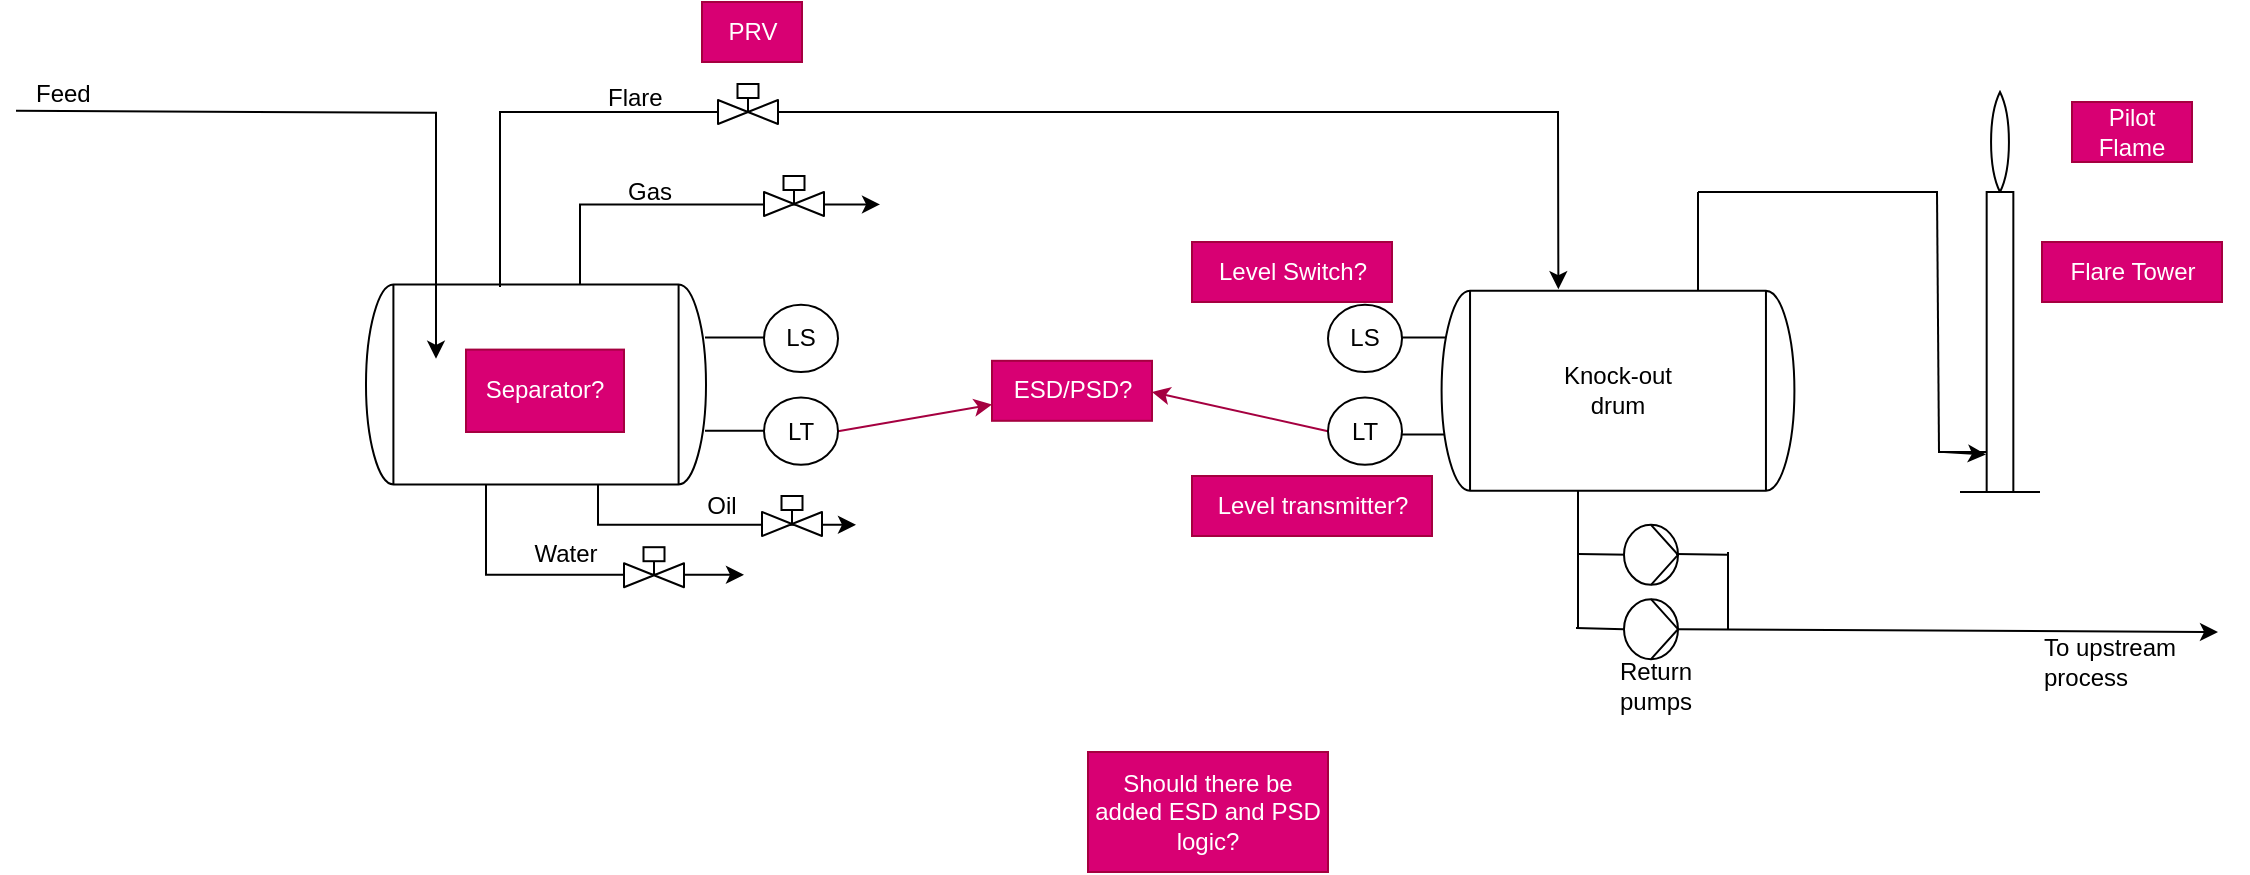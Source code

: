 <mxfile>
    <diagram id="_z9tGO_Z6bBlTKb_uojR" name="Page-1">
        <mxGraphModel dx="1130" dy="912" grid="1" gridSize="10" guides="1" tooltips="1" connect="1" arrows="1" fold="1" page="1" pageScale="1" pageWidth="850" pageHeight="1100" math="0" shadow="0">
            <root>
                <mxCell id="0"/>
                <mxCell id="1" parent="0"/>
                <mxCell id="8" value="" style="endArrow=none;html=1;rounded=0;" parent="1" edge="1">
                    <mxGeometry width="50" height="50" relative="1" as="geometry">
                        <mxPoint x="436.5" y="522.7" as="sourcePoint"/>
                        <mxPoint x="476.5" y="522.7" as="targetPoint"/>
                    </mxGeometry>
                </mxCell>
                <mxCell id="9" value="" style="endArrow=none;html=1;rounded=0;" parent="1" edge="1">
                    <mxGeometry width="50" height="50" relative="1" as="geometry">
                        <mxPoint x="778" y="522.7" as="sourcePoint"/>
                        <mxPoint x="818" y="522.7" as="targetPoint"/>
                    </mxGeometry>
                </mxCell>
                <mxCell id="10" value="" style="endArrow=none;html=1;rounded=0;" parent="1" edge="1">
                    <mxGeometry width="50" height="50" relative="1" as="geometry">
                        <mxPoint x="770" y="571.2" as="sourcePoint"/>
                        <mxPoint x="810" y="571.2" as="targetPoint"/>
                    </mxGeometry>
                </mxCell>
                <mxCell id="12" value="" style="endArrow=none;html=1;rounded=0;" parent="1" edge="1">
                    <mxGeometry width="50" height="50" relative="1" as="geometry">
                        <mxPoint x="1053" y="580" as="sourcePoint"/>
                        <mxPoint x="1082.0" y="580" as="targetPoint"/>
                    </mxGeometry>
                </mxCell>
                <mxCell id="13" value="" style="endArrow=classic;html=1;rounded=0;" parent="1" edge="1">
                    <mxGeometry width="50" height="50" relative="1" as="geometry">
                        <mxPoint x="374.0" y="497.5" as="sourcePoint"/>
                        <mxPoint x="524.0" y="456.2" as="targetPoint"/>
                        <Array as="points">
                            <mxPoint x="374" y="456.2"/>
                        </Array>
                    </mxGeometry>
                </mxCell>
                <mxCell id="14" value="Flare" style="text;html=1;strokeColor=none;fillColor=none;align=left;verticalAlign=middle;whiteSpace=wrap;rounded=0;" parent="1" vertex="1">
                    <mxGeometry x="386" y="388" width="36" height="30" as="geometry"/>
                </mxCell>
                <mxCell id="15" value="Pilot Flame" style="text;html=1;strokeColor=#A50040;fillColor=#d80073;align=center;verticalAlign=middle;whiteSpace=wrap;rounded=0;fontColor=#ffffff;" parent="1" vertex="1">
                    <mxGeometry x="1120" y="405" width="60" height="30" as="geometry"/>
                </mxCell>
                <mxCell id="16" value="Oil" style="text;html=1;strokeColor=none;fillColor=none;align=center;verticalAlign=middle;whiteSpace=wrap;rounded=0;" parent="1" vertex="1">
                    <mxGeometry x="410" y="592.0" width="70" height="30" as="geometry"/>
                </mxCell>
                <mxCell id="18" value="" style="endArrow=classic;html=1;rounded=0;" parent="1" edge="1">
                    <mxGeometry width="50" height="50" relative="1" as="geometry">
                        <mxPoint x="383" y="571.2" as="sourcePoint"/>
                        <mxPoint x="512" y="616.4" as="targetPoint"/>
                        <Array as="points">
                            <mxPoint x="383" y="616.4"/>
                        </Array>
                    </mxGeometry>
                </mxCell>
                <mxCell id="17" value="" style="shape=mxgraph.pid.vessels.tank;html=1;pointerEvents=1;align=center;verticalLabelPosition=bottom;verticalAlign=top;dashed=0;rotation=-90;" parent="1" vertex="1">
                    <mxGeometry x="302" y="461.2" width="100" height="170" as="geometry"/>
                </mxCell>
                <mxCell id="19" value="" style="endArrow=classic;html=1;rounded=0;" parent="1" edge="1">
                    <mxGeometry width="50" height="50" relative="1" as="geometry">
                        <mxPoint x="327" y="596.2" as="sourcePoint"/>
                        <mxPoint x="456" y="641.4" as="targetPoint"/>
                        <Array as="points">
                            <mxPoint x="327" y="641.4"/>
                        </Array>
                    </mxGeometry>
                </mxCell>
                <mxCell id="20" value="Water" style="text;html=1;strokeColor=none;fillColor=none;align=center;verticalAlign=middle;whiteSpace=wrap;rounded=0;" parent="1" vertex="1">
                    <mxGeometry x="332" y="616.4" width="70" height="30" as="geometry"/>
                </mxCell>
                <mxCell id="21" value="" style="verticalLabelPosition=bottom;outlineConnect=0;align=center;dashed=0;html=1;verticalAlign=top;shape=mxgraph.pid.misc.gas_flare;" parent="1" vertex="1">
                    <mxGeometry x="1064" y="400" width="40" height="200" as="geometry"/>
                </mxCell>
                <mxCell id="22" value="" style="endArrow=none;html=1;rounded=0;" parent="1" edge="1">
                    <mxGeometry width="50" height="50" relative="1" as="geometry">
                        <mxPoint x="873" y="668" as="sourcePoint"/>
                        <mxPoint x="873" y="598" as="targetPoint"/>
                    </mxGeometry>
                </mxCell>
                <mxCell id="106" style="edgeStyle=none;html=1;exitX=0;exitY=0.5;exitDx=0;exitDy=0;exitPerimeter=0;endArrow=none;endFill=0;" parent="1" edge="1">
                    <mxGeometry relative="1" as="geometry">
                        <mxPoint x="873" y="631" as="targetPoint"/>
                        <mxPoint x="899" y="631.4" as="sourcePoint"/>
                    </mxGeometry>
                </mxCell>
                <mxCell id="25" value="" style="shape=mxgraph.pid.pumps_-_iso.pump_(liquid);html=1;pointerEvents=1;align=center;verticalLabelPosition=bottom;verticalAlign=top;dashed=0;" parent="1" vertex="1">
                    <mxGeometry x="896" y="616.4" width="27" height="30" as="geometry"/>
                </mxCell>
                <mxCell id="26" value="" style="shape=mxgraph.pid.pumps_-_iso.pump_(liquid);html=1;pointerEvents=1;align=center;verticalLabelPosition=bottom;verticalAlign=top;dashed=0;" parent="1" vertex="1">
                    <mxGeometry x="896" y="653.6" width="27" height="30" as="geometry"/>
                </mxCell>
                <mxCell id="27" value="" style="endArrow=classic;html=1;rounded=0;exitX=1;exitY=0.5;exitDx=0;exitDy=0;exitPerimeter=0;" parent="1" source="26" edge="1">
                    <mxGeometry width="50" height="50" relative="1" as="geometry">
                        <mxPoint x="923" y="669.6" as="sourcePoint"/>
                        <mxPoint x="1193" y="670" as="targetPoint"/>
                    </mxGeometry>
                </mxCell>
                <mxCell id="30" value="To upstream process" style="text;html=1;strokeColor=none;fillColor=none;align=left;verticalAlign=middle;whiteSpace=wrap;rounded=0;" parent="1" vertex="1">
                    <mxGeometry x="1104" y="670" width="104" height="30" as="geometry"/>
                </mxCell>
                <mxCell id="31" value="" style="endArrow=none;html=1;rounded=0;" parent="1" edge="1">
                    <mxGeometry width="50" height="50" relative="1" as="geometry">
                        <mxPoint x="933" y="500" as="sourcePoint"/>
                        <mxPoint x="933" y="450" as="targetPoint"/>
                    </mxGeometry>
                </mxCell>
                <mxCell id="32" value="" style="shape=mxgraph.pid.vessels.tank;html=1;pointerEvents=1;align=center;verticalLabelPosition=bottom;verticalAlign=top;dashed=0;rotation=-90;" parent="1" vertex="1">
                    <mxGeometry x="843" y="461.2" width="100" height="176.4" as="geometry"/>
                </mxCell>
                <mxCell id="33" value="" style="endArrow=none;html=1;rounded=0;" parent="1" edge="1">
                    <mxGeometry width="50" height="50" relative="1" as="geometry">
                        <mxPoint x="933" y="450" as="sourcePoint"/>
                        <mxPoint x="1053" y="450" as="targetPoint"/>
                    </mxGeometry>
                </mxCell>
                <mxCell id="34" value="" style="endArrow=none;html=1;rounded=0;" parent="1" edge="1">
                    <mxGeometry width="50" height="50" relative="1" as="geometry">
                        <mxPoint x="1053.5" y="580" as="sourcePoint"/>
                        <mxPoint x="1052.5" y="450" as="targetPoint"/>
                    </mxGeometry>
                </mxCell>
                <mxCell id="35" value="Knock-out drum" style="text;html=1;strokeColor=none;fillColor=none;align=center;verticalAlign=middle;whiteSpace=wrap;rounded=0;" parent="1" vertex="1">
                    <mxGeometry x="864" y="534.4" width="58" height="30" as="geometry"/>
                </mxCell>
                <mxCell id="36" value="Return pumps" style="text;html=1;strokeColor=none;fillColor=none;align=center;verticalAlign=middle;whiteSpace=wrap;rounded=0;" parent="1" vertex="1">
                    <mxGeometry x="883" y="681.6" width="58" height="30" as="geometry"/>
                </mxCell>
                <mxCell id="37" value="" style="endArrow=classic;html=1;rounded=0;entryX=1.008;entryY=0.331;entryDx=0;entryDy=0;entryPerimeter=0;" parent="1" target="32" edge="1">
                    <mxGeometry width="50" height="50" relative="1" as="geometry">
                        <mxPoint x="334.0" y="497.5" as="sourcePoint"/>
                        <mxPoint x="503" y="410" as="targetPoint"/>
                        <Array as="points">
                            <mxPoint x="334" y="410"/>
                            <mxPoint x="863" y="410"/>
                        </Array>
                    </mxGeometry>
                </mxCell>
                <mxCell id="38" value="Gas" style="text;html=1;strokeColor=none;fillColor=none;align=left;verticalAlign=middle;whiteSpace=wrap;rounded=0;" parent="1" vertex="1">
                    <mxGeometry x="396" y="435" width="36" height="30" as="geometry"/>
                </mxCell>
                <mxCell id="39" value="" style="verticalLabelPosition=bottom;align=center;html=1;verticalAlign=top;pointerEvents=1;dashed=0;shape=mxgraph.pid2valves.valve;valveType=gate;actuator=powered" parent="1" vertex="1">
                    <mxGeometry x="443" y="396" width="30" height="20" as="geometry"/>
                </mxCell>
                <mxCell id="40" value="" style="part=1;strokeColor=none;fillColor=none;fontStyle=1;fontSize=14;" parent="39" vertex="1">
                    <mxGeometry x="9.75" width="10.5" height="7" as="geometry"/>
                </mxCell>
                <mxCell id="41" value="" style="verticalLabelPosition=bottom;align=center;html=1;verticalAlign=top;pointerEvents=1;dashed=0;shape=mxgraph.pid2valves.valve;valveType=gate;actuator=powered" parent="1" vertex="1">
                    <mxGeometry x="466" y="442" width="30" height="20" as="geometry"/>
                </mxCell>
                <mxCell id="42" value="" style="part=1;strokeColor=none;fillColor=none;fontStyle=1;fontSize=14;" parent="41" vertex="1">
                    <mxGeometry x="9.75" width="10.5" height="7" as="geometry"/>
                </mxCell>
                <mxCell id="43" value="" style="verticalLabelPosition=bottom;align=center;html=1;verticalAlign=top;pointerEvents=1;dashed=0;shape=mxgraph.pid2valves.valve;valveType=gate;actuator=powered" parent="1" vertex="1">
                    <mxGeometry x="465" y="602" width="30" height="20" as="geometry"/>
                </mxCell>
                <mxCell id="44" value="" style="part=1;strokeColor=none;fillColor=none;fontStyle=1;fontSize=14;" parent="43" vertex="1">
                    <mxGeometry x="9.75" width="10.5" height="7" as="geometry"/>
                </mxCell>
                <mxCell id="45" value="" style="verticalLabelPosition=bottom;align=center;html=1;verticalAlign=top;pointerEvents=1;dashed=0;shape=mxgraph.pid2valves.valve;valveType=gate;actuator=powered" parent="1" vertex="1">
                    <mxGeometry x="396" y="627.6" width="30" height="20" as="geometry"/>
                </mxCell>
                <mxCell id="46" value="" style="part=1;strokeColor=none;fillColor=none;fontStyle=1;fontSize=14;" parent="45" vertex="1">
                    <mxGeometry x="9.75" width="10.5" height="7" as="geometry"/>
                </mxCell>
                <mxCell id="47" value="" style="endArrow=classic;html=1;rounded=0;" parent="1" edge="1">
                    <mxGeometry width="50" height="50" relative="1" as="geometry">
                        <mxPoint x="92" y="409.4" as="sourcePoint"/>
                        <mxPoint x="302" y="533.4" as="targetPoint"/>
                        <Array as="points">
                            <mxPoint x="302" y="410.4"/>
                        </Array>
                    </mxGeometry>
                </mxCell>
                <mxCell id="48" value="Feed" style="text;html=1;strokeColor=none;fillColor=none;align=left;verticalAlign=middle;whiteSpace=wrap;rounded=0;" parent="1" vertex="1">
                    <mxGeometry x="100" y="386" width="36" height="30" as="geometry"/>
                </mxCell>
                <mxCell id="49" value="" style="endArrow=classic;html=1;rounded=0;" parent="1" edge="1">
                    <mxGeometry width="50" height="50" relative="1" as="geometry">
                        <mxPoint x="1056" y="580" as="sourcePoint"/>
                        <mxPoint x="1077.0" y="581.2" as="targetPoint"/>
                    </mxGeometry>
                </mxCell>
                <mxCell id="64" value="" style="endArrow=none;html=1;rounded=0;" parent="1" edge="1">
                    <mxGeometry width="50" height="50" relative="1" as="geometry">
                        <mxPoint x="436.5" y="569.4" as="sourcePoint"/>
                        <mxPoint x="476.5" y="569.4" as="targetPoint"/>
                    </mxGeometry>
                </mxCell>
                <mxCell id="99" style="edgeStyle=none;html=1;exitX=1;exitY=0.5;exitDx=0;exitDy=0;fillColor=#d80073;strokeColor=#A50040;" parent="1" source="63" target="98" edge="1">
                    <mxGeometry relative="1" as="geometry"/>
                </mxCell>
                <mxCell id="63" value="LT" style="ellipse;whiteSpace=wrap;html=1;" parent="1" vertex="1">
                    <mxGeometry x="466" y="552.8" width="37" height="33.6" as="geometry"/>
                </mxCell>
                <mxCell id="97" style="edgeStyle=none;html=1;exitX=0;exitY=0.5;exitDx=0;exitDy=0;fillColor=#d80073;strokeColor=#A50040;" parent="1" source="65" edge="1">
                    <mxGeometry relative="1" as="geometry">
                        <mxPoint x="660" y="550" as="targetPoint"/>
                    </mxGeometry>
                </mxCell>
                <mxCell id="65" value="LT" style="ellipse;whiteSpace=wrap;html=1;" parent="1" vertex="1">
                    <mxGeometry x="748" y="552.8" width="37" height="33.6" as="geometry"/>
                </mxCell>
                <mxCell id="66" value="LS" style="ellipse;whiteSpace=wrap;html=1;" parent="1" vertex="1">
                    <mxGeometry x="748" y="506.4" width="37" height="33.6" as="geometry"/>
                </mxCell>
                <mxCell id="67" value="LS" style="ellipse;whiteSpace=wrap;html=1;" parent="1" vertex="1">
                    <mxGeometry x="466" y="506.4" width="37" height="33.6" as="geometry"/>
                </mxCell>
                <mxCell id="89" value="Should there be added ESD and PSD logic?" style="rounded=0;whiteSpace=wrap;html=1;fillColor=#d80073;fontColor=#ffffff;strokeColor=#A50040;" parent="1" vertex="1">
                    <mxGeometry x="628" y="730" width="120" height="60" as="geometry"/>
                </mxCell>
                <mxCell id="92" value="Separator?" style="rounded=0;whiteSpace=wrap;html=1;fillColor=#d80073;fontColor=#ffffff;strokeColor=#A50040;" parent="1" vertex="1">
                    <mxGeometry x="317" y="528.8" width="79" height="41.2" as="geometry"/>
                </mxCell>
                <mxCell id="94" value="Level transmitter?" style="text;html=1;align=center;verticalAlign=middle;resizable=0;points=[];autosize=1;strokeColor=#A50040;fillColor=#d80073;fontColor=#ffffff;" parent="1" vertex="1">
                    <mxGeometry x="680" y="592" width="120" height="30" as="geometry"/>
                </mxCell>
                <mxCell id="96" value="Level Switch?" style="text;html=1;align=center;verticalAlign=middle;resizable=0;points=[];autosize=1;strokeColor=#A50040;fillColor=#d80073;fontColor=#ffffff;" parent="1" vertex="1">
                    <mxGeometry x="680" y="475" width="100" height="30" as="geometry"/>
                </mxCell>
                <mxCell id="108" style="edgeStyle=none;html=1;exitX=0;exitY=0.5;exitDx=0;exitDy=0;exitPerimeter=0;endArrow=none;endFill=0;" parent="1" source="26" edge="1">
                    <mxGeometry relative="1" as="geometry">
                        <mxPoint x="872" y="668" as="targetPoint"/>
                        <mxPoint x="891" y="668.4" as="sourcePoint"/>
                    </mxGeometry>
                </mxCell>
                <mxCell id="98" value="ESD/PSD?" style="text;html=1;align=center;verticalAlign=middle;resizable=0;points=[];autosize=1;strokeColor=#A50040;fillColor=#d80073;fontColor=#ffffff;" parent="1" vertex="1">
                    <mxGeometry x="580" y="534.4" width="80" height="30" as="geometry"/>
                </mxCell>
                <mxCell id="107" style="edgeStyle=none;html=1;exitX=0;exitY=0.5;exitDx=0;exitDy=0;exitPerimeter=0;endArrow=none;endFill=0;" parent="1" edge="1">
                    <mxGeometry relative="1" as="geometry">
                        <mxPoint x="922" y="631" as="targetPoint"/>
                        <mxPoint x="948" y="631.4" as="sourcePoint"/>
                    </mxGeometry>
                </mxCell>
                <mxCell id="111" style="edgeStyle=none;html=1;endArrow=none;endFill=0;" parent="1" edge="1">
                    <mxGeometry relative="1" as="geometry">
                        <mxPoint x="948" y="630" as="targetPoint"/>
                        <mxPoint x="948" y="669" as="sourcePoint"/>
                    </mxGeometry>
                </mxCell>
                <mxCell id="112" value="PRV" style="text;html=1;align=center;verticalAlign=middle;resizable=0;points=[];autosize=1;strokeColor=#A50040;fillColor=#d80073;fontColor=#ffffff;" vertex="1" parent="1">
                    <mxGeometry x="435" y="355" width="50" height="30" as="geometry"/>
                </mxCell>
                <mxCell id="113" value="Flare Tower" style="text;html=1;align=center;verticalAlign=middle;resizable=0;points=[];autosize=1;strokeColor=#A50040;fillColor=#d80073;fontColor=#ffffff;" vertex="1" parent="1">
                    <mxGeometry x="1105" y="475" width="90" height="30" as="geometry"/>
                </mxCell>
            </root>
        </mxGraphModel>
    </diagram>
</mxfile>